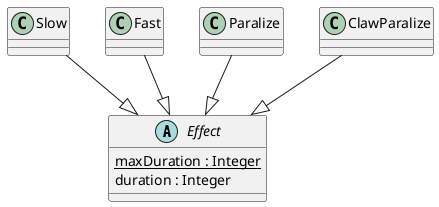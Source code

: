 @startuml effect

abstract class Effect{
    {static} maxDuration : Integer
    duration : Integer
}

Slow --|> Effect
class Slow {
}

Fast --|> Effect
class Fast {
}

Paralize --|> Effect
class Paralize {
}

ClawParalize --|> Effect
class ClawParalize {
}


@enduml